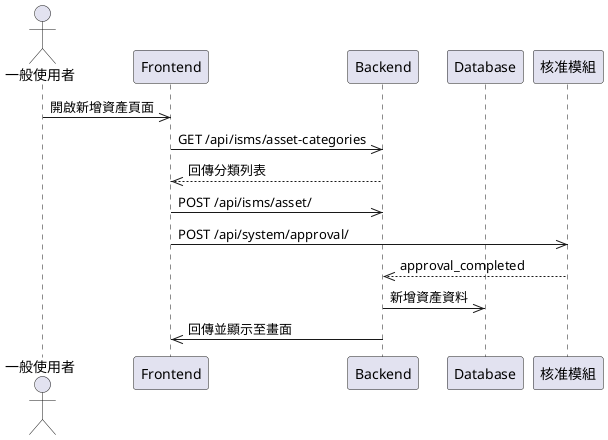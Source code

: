 @startuml
actor User as "一般使用者"
participant Frontend
participant Backend
participant Database
participant Approval as "核准模組"

User->>Frontend: 開啟新增資產頁面
Frontend->>Backend: GET /api/isms/asset-categories
Backend-->>Frontend: 回傳分類列表
Frontend->>Backend: POST /api/isms/asset/
Frontend->>Approval: POST /api/system/approval/
Approval-->>Backend: approval_completed
Backend->>Database: 新增資產資料
Backend->>Frontend: 回傳並顯示至畫面
@enduml

